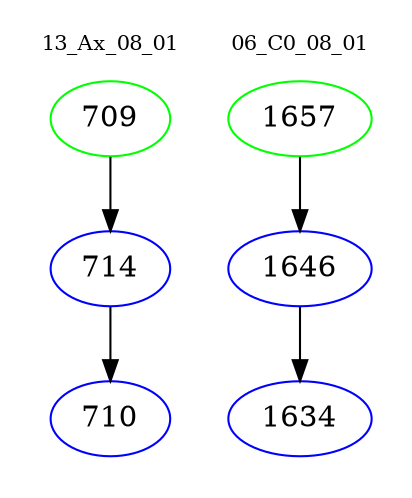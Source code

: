 digraph{
subgraph cluster_0 {
color = white
label = "13_Ax_08_01";
fontsize=10;
T0_709 [label="709", color="green"]
T0_709 -> T0_714 [color="black"]
T0_714 [label="714", color="blue"]
T0_714 -> T0_710 [color="black"]
T0_710 [label="710", color="blue"]
}
subgraph cluster_1 {
color = white
label = "06_C0_08_01";
fontsize=10;
T1_1657 [label="1657", color="green"]
T1_1657 -> T1_1646 [color="black"]
T1_1646 [label="1646", color="blue"]
T1_1646 -> T1_1634 [color="black"]
T1_1634 [label="1634", color="blue"]
}
}
